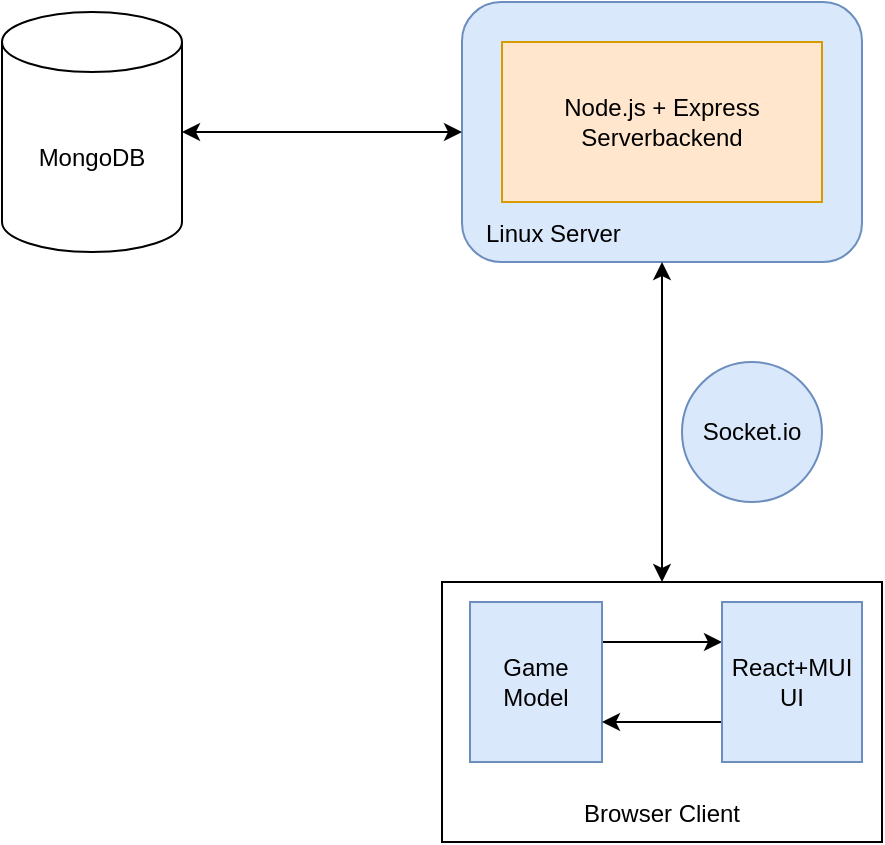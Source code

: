 <mxfile version="18.0.8" type="device"><diagram id="9yCug-vL3b8XQrvkJFkQ" name="Page-1"><mxGraphModel dx="1178" dy="659" grid="1" gridSize="10" guides="1" tooltips="1" connect="1" arrows="1" fold="1" page="1" pageScale="1" pageWidth="827" pageHeight="1169" math="0" shadow="0"><root><mxCell id="0"/><mxCell id="1" parent="0"/><mxCell id="r8dFJfeQ0iXpdD469gCg-1" value="&lt;br&gt;&lt;br&gt;&lt;br&gt;&lt;br&gt;&lt;br&gt;&amp;nbsp; &amp;nbsp; &amp;nbsp; &amp;nbsp;&lt;br&gt;&lt;br&gt;&amp;nbsp; &amp;nbsp;Linux Server" style="rounded=1;whiteSpace=wrap;html=1;align=left;fillColor=#dae8fc;strokeColor=#6c8ebf;" vertex="1" parent="1"><mxGeometry x="330" y="100" width="200" height="130" as="geometry"/></mxCell><mxCell id="r8dFJfeQ0iXpdD469gCg-2" value="Node.js + Express&lt;br&gt;Serverbackend" style="rounded=0;whiteSpace=wrap;html=1;fillColor=#ffe6cc;strokeColor=#d79b00;" vertex="1" parent="1"><mxGeometry x="350" y="120" width="160" height="80" as="geometry"/></mxCell><mxCell id="r8dFJfeQ0iXpdD469gCg-3" value="Socket.io" style="ellipse;whiteSpace=wrap;html=1;aspect=fixed;fillColor=#dae8fc;strokeColor=#6c8ebf;" vertex="1" parent="1"><mxGeometry x="440" y="280" width="70" height="70" as="geometry"/></mxCell><mxCell id="r8dFJfeQ0iXpdD469gCg-12" style="edgeStyle=orthogonalEdgeStyle;rounded=0;orthogonalLoop=1;jettySize=auto;html=1;entryX=0.5;entryY=1;entryDx=0;entryDy=0;startArrow=classic;startFill=1;" edge="1" parent="1" source="r8dFJfeQ0iXpdD469gCg-6" target="r8dFJfeQ0iXpdD469gCg-1"><mxGeometry relative="1" as="geometry"/></mxCell><mxCell id="r8dFJfeQ0iXpdD469gCg-6" value="&lt;br&gt;&lt;br&gt;&lt;br&gt;&lt;br&gt;&lt;br&gt;&lt;br&gt;&lt;br&gt;Browser Client" style="rounded=0;whiteSpace=wrap;html=1;" vertex="1" parent="1"><mxGeometry x="320" y="390" width="220" height="130" as="geometry"/></mxCell><mxCell id="r8dFJfeQ0iXpdD469gCg-10" value="" style="edgeStyle=orthogonalEdgeStyle;rounded=0;orthogonalLoop=1;jettySize=auto;html=1;" edge="1" parent="1" source="r8dFJfeQ0iXpdD469gCg-7" target="r8dFJfeQ0iXpdD469gCg-8"><mxGeometry relative="1" as="geometry"><Array as="points"><mxPoint x="440" y="420"/><mxPoint x="440" y="420"/></Array></mxGeometry></mxCell><mxCell id="r8dFJfeQ0iXpdD469gCg-7" value="Game&lt;br&gt;Model" style="rounded=0;whiteSpace=wrap;html=1;fillColor=#dae8fc;strokeColor=#6c8ebf;" vertex="1" parent="1"><mxGeometry x="334" y="400" width="66" height="80" as="geometry"/></mxCell><mxCell id="r8dFJfeQ0iXpdD469gCg-11" value="" style="edgeStyle=orthogonalEdgeStyle;rounded=0;orthogonalLoop=1;jettySize=auto;html=1;" edge="1" parent="1" source="r8dFJfeQ0iXpdD469gCg-8" target="r8dFJfeQ0iXpdD469gCg-7"><mxGeometry relative="1" as="geometry"><Array as="points"><mxPoint x="430" y="460"/><mxPoint x="430" y="460"/></Array></mxGeometry></mxCell><mxCell id="r8dFJfeQ0iXpdD469gCg-8" value="React+MUI&lt;br&gt;UI" style="rounded=0;whiteSpace=wrap;html=1;fillColor=#dae8fc;strokeColor=#6c8ebf;" vertex="1" parent="1"><mxGeometry x="460" y="400" width="70" height="80" as="geometry"/></mxCell><mxCell id="r8dFJfeQ0iXpdD469gCg-14" style="edgeStyle=orthogonalEdgeStyle;rounded=0;orthogonalLoop=1;jettySize=auto;html=1;entryX=0;entryY=0.5;entryDx=0;entryDy=0;startArrow=classic;startFill=1;" edge="1" parent="1" source="r8dFJfeQ0iXpdD469gCg-13" target="r8dFJfeQ0iXpdD469gCg-1"><mxGeometry relative="1" as="geometry"/></mxCell><mxCell id="r8dFJfeQ0iXpdD469gCg-13" value="MongoDB" style="shape=cylinder3;whiteSpace=wrap;html=1;boundedLbl=1;backgroundOutline=1;size=15;" vertex="1" parent="1"><mxGeometry x="100" y="105" width="90" height="120" as="geometry"/></mxCell></root></mxGraphModel></diagram></mxfile>